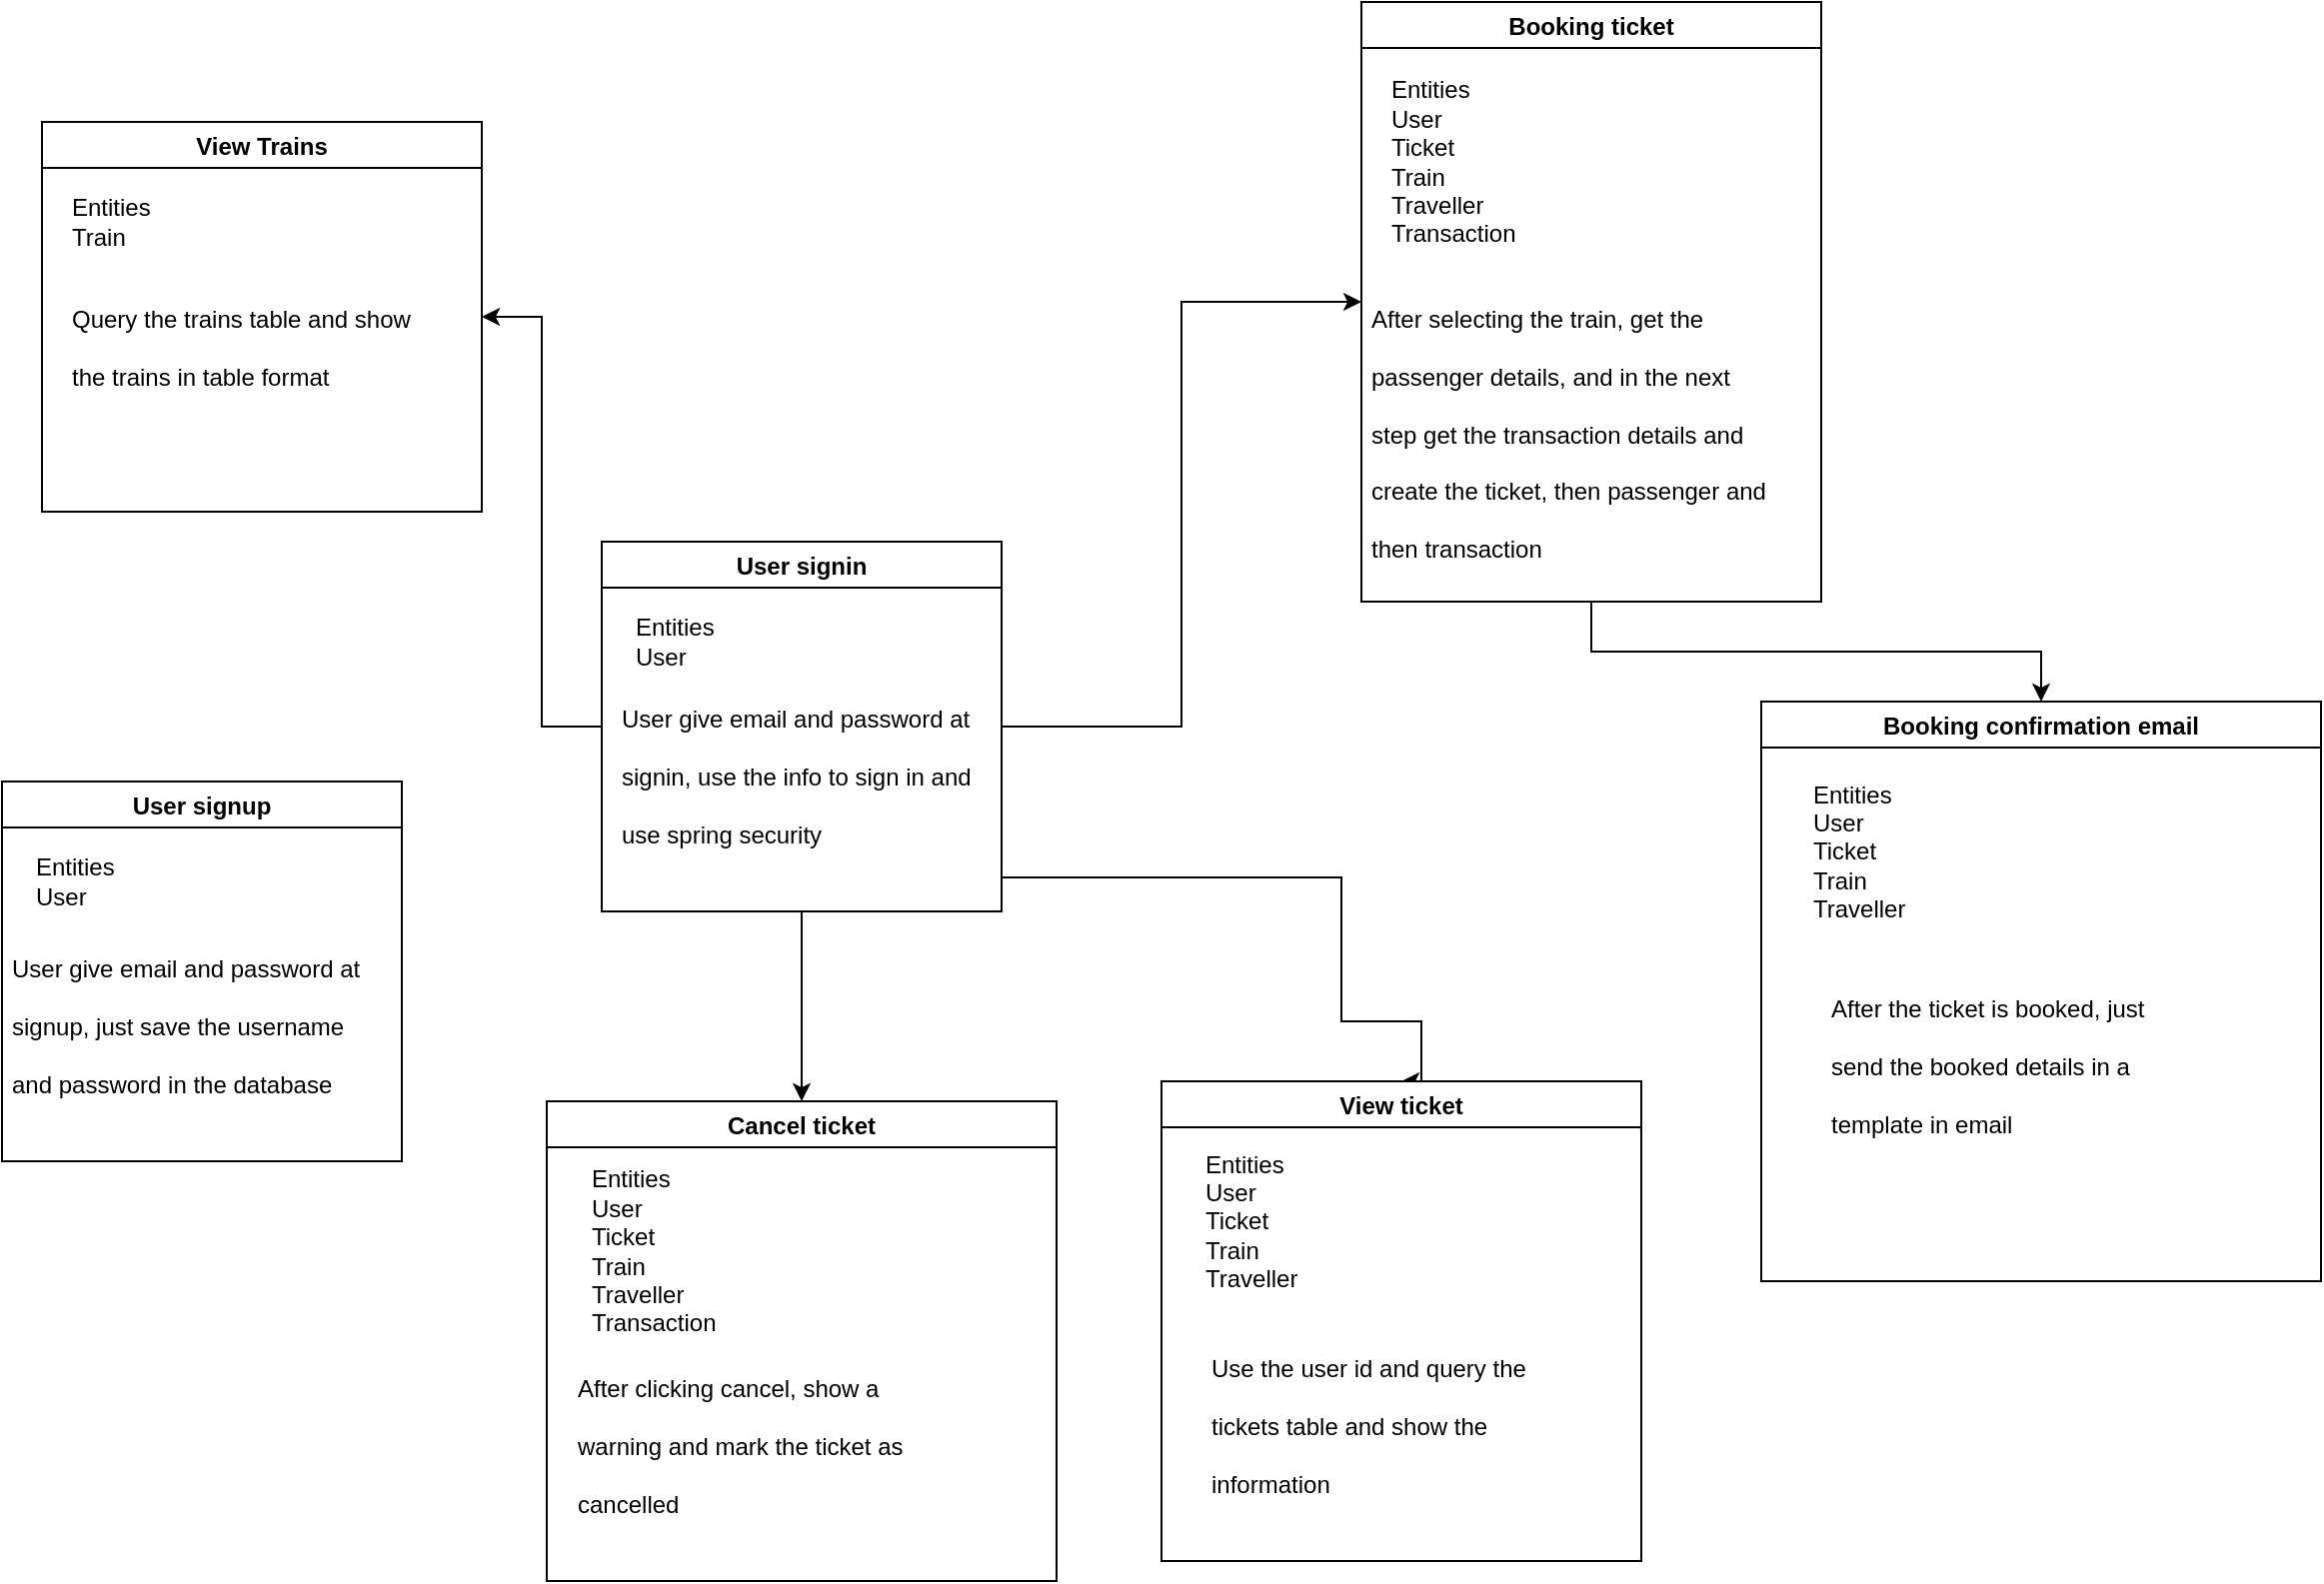 <mxfile version="14.6.6" type="device"><diagram id="C5RBs43oDa-KdzZeNtuy" name="Page-1"><mxGraphModel dx="1504" dy="1747" grid="1" gridSize="10" guides="1" tooltips="1" connect="1" arrows="1" fold="1" page="1" pageScale="1" pageWidth="827" pageHeight="1169" math="0" shadow="0"><root><mxCell id="WIyWlLk6GJQsqaUBKTNV-0"/><mxCell id="WIyWlLk6GJQsqaUBKTNV-1" parent="WIyWlLk6GJQsqaUBKTNV-0"/><mxCell id="3oKgW_HRDITlfDRdoU_o-11" value="User signup" style="swimlane;" vertex="1" parent="WIyWlLk6GJQsqaUBKTNV-1"><mxGeometry x="120" y="170" width="200" height="190" as="geometry"/></mxCell><mxCell id="3oKgW_HRDITlfDRdoU_o-12" value="Entities&lt;br&gt;User" style="text;html=1;align=left;verticalAlign=middle;resizable=0;points=[];autosize=1;strokeColor=none;" vertex="1" parent="3oKgW_HRDITlfDRdoU_o-11"><mxGeometry x="15" y="35" width="50" height="30" as="geometry"/></mxCell><mxCell id="3oKgW_HRDITlfDRdoU_o-36" value="&lt;h1&gt;&lt;span style=&quot;font-size: 12px ; font-weight: normal&quot;&gt;User give email and password at signup, just save the username and password in the database&lt;/span&gt;&lt;br&gt;&lt;/h1&gt;" style="text;html=1;strokeColor=none;fillColor=none;spacing=5;spacingTop=-20;whiteSpace=wrap;overflow=hidden;rounded=0;" vertex="1" parent="3oKgW_HRDITlfDRdoU_o-11"><mxGeometry y="70" width="190" height="120" as="geometry"/></mxCell><mxCell id="3oKgW_HRDITlfDRdoU_o-32" style="edgeStyle=orthogonalEdgeStyle;rounded=0;orthogonalLoop=1;jettySize=auto;html=1;entryX=0.5;entryY=0;entryDx=0;entryDy=0;" edge="1" parent="WIyWlLk6GJQsqaUBKTNV-1" source="3oKgW_HRDITlfDRdoU_o-13" target="3oKgW_HRDITlfDRdoU_o-21"><mxGeometry relative="1" as="geometry"/></mxCell><mxCell id="3oKgW_HRDITlfDRdoU_o-33" style="edgeStyle=orthogonalEdgeStyle;rounded=0;orthogonalLoop=1;jettySize=auto;html=1;entryX=0.5;entryY=0;entryDx=0;entryDy=0;" edge="1" parent="WIyWlLk6GJQsqaUBKTNV-1" source="3oKgW_HRDITlfDRdoU_o-13" target="3oKgW_HRDITlfDRdoU_o-19"><mxGeometry relative="1" as="geometry"><Array as="points"><mxPoint x="790" y="218"/><mxPoint x="790" y="290"/><mxPoint x="830" y="290"/></Array></mxGeometry></mxCell><mxCell id="3oKgW_HRDITlfDRdoU_o-41" style="edgeStyle=orthogonalEdgeStyle;rounded=0;orthogonalLoop=1;jettySize=auto;html=1;entryX=1;entryY=0.5;entryDx=0;entryDy=0;" edge="1" parent="WIyWlLk6GJQsqaUBKTNV-1" source="3oKgW_HRDITlfDRdoU_o-13" target="3oKgW_HRDITlfDRdoU_o-25"><mxGeometry relative="1" as="geometry"/></mxCell><mxCell id="3oKgW_HRDITlfDRdoU_o-43" style="edgeStyle=orthogonalEdgeStyle;rounded=0;orthogonalLoop=1;jettySize=auto;html=1;entryX=0;entryY=0.5;entryDx=0;entryDy=0;" edge="1" parent="WIyWlLk6GJQsqaUBKTNV-1" source="3oKgW_HRDITlfDRdoU_o-13" target="3oKgW_HRDITlfDRdoU_o-15"><mxGeometry relative="1" as="geometry"/></mxCell><mxCell id="3oKgW_HRDITlfDRdoU_o-13" value="User signin" style="swimlane;" vertex="1" parent="WIyWlLk6GJQsqaUBKTNV-1"><mxGeometry x="420" y="50" width="200" height="185" as="geometry"/></mxCell><mxCell id="3oKgW_HRDITlfDRdoU_o-14" value="Entities&lt;br&gt;User" style="text;html=1;align=left;verticalAlign=middle;resizable=0;points=[];autosize=1;strokeColor=none;" vertex="1" parent="3oKgW_HRDITlfDRdoU_o-13"><mxGeometry x="15" y="35" width="50" height="30" as="geometry"/></mxCell><mxCell id="3oKgW_HRDITlfDRdoU_o-37" value="&lt;h1&gt;&lt;span style=&quot;font-size: 12px ; font-weight: normal&quot;&gt;User give email and password at signin, use the info to sign in and use spring security&lt;/span&gt;&lt;br&gt;&lt;/h1&gt;" style="text;html=1;strokeColor=none;fillColor=none;spacing=5;spacingTop=-20;whiteSpace=wrap;overflow=hidden;rounded=0;" vertex="1" parent="3oKgW_HRDITlfDRdoU_o-13"><mxGeometry x="5" y="65" width="190" height="120" as="geometry"/></mxCell><mxCell id="3oKgW_HRDITlfDRdoU_o-31" style="edgeStyle=orthogonalEdgeStyle;rounded=0;orthogonalLoop=1;jettySize=auto;html=1;entryX=0.5;entryY=0;entryDx=0;entryDy=0;" edge="1" parent="WIyWlLk6GJQsqaUBKTNV-1" source="3oKgW_HRDITlfDRdoU_o-15" target="3oKgW_HRDITlfDRdoU_o-17"><mxGeometry relative="1" as="geometry"/></mxCell><mxCell id="3oKgW_HRDITlfDRdoU_o-15" value="Booking ticket" style="swimlane;" vertex="1" parent="WIyWlLk6GJQsqaUBKTNV-1"><mxGeometry x="800" y="-220" width="230" height="300" as="geometry"/></mxCell><mxCell id="3oKgW_HRDITlfDRdoU_o-23" value="&lt;span&gt;Entities&lt;/span&gt;&lt;br&gt;&lt;span&gt;User&lt;/span&gt;&lt;br&gt;&lt;div&gt;Ticket&lt;/div&gt;&lt;div&gt;Train&lt;/div&gt;&lt;div&gt;Traveller&lt;/div&gt;&lt;div&gt;Transaction&lt;/div&gt;" style="text;html=1;align=left;verticalAlign=middle;resizable=0;points=[];autosize=1;strokeColor=none;" vertex="1" parent="3oKgW_HRDITlfDRdoU_o-15"><mxGeometry x="13" y="35" width="80" height="90" as="geometry"/></mxCell><mxCell id="3oKgW_HRDITlfDRdoU_o-44" value="&lt;h1&gt;&lt;span style=&quot;font-size: 12px ; font-weight: normal&quot;&gt;After selecting the train, get the passenger details, and in the next step get the transaction details and create the ticket, then passenger and then transaction&lt;/span&gt;&lt;br&gt;&lt;/h1&gt;" style="text;html=1;strokeColor=none;fillColor=none;spacing=5;spacingTop=-20;whiteSpace=wrap;overflow=hidden;rounded=0;" vertex="1" parent="3oKgW_HRDITlfDRdoU_o-15"><mxGeometry y="135" width="210" height="165" as="geometry"/></mxCell><mxCell id="3oKgW_HRDITlfDRdoU_o-17" value="Booking confirmation email" style="swimlane;" vertex="1" parent="WIyWlLk6GJQsqaUBKTNV-1"><mxGeometry x="1000" y="130" width="280" height="290" as="geometry"/></mxCell><mxCell id="3oKgW_HRDITlfDRdoU_o-18" value="Entities&lt;br&gt;User&lt;br&gt;&lt;div&gt;&lt;span&gt;Ticket&lt;/span&gt;&lt;/div&gt;&lt;div&gt;&lt;span&gt;Train&lt;br&gt;Traveller&lt;/span&gt;&lt;/div&gt;" style="text;html=1;align=left;verticalAlign=middle;resizable=0;points=[];autosize=1;strokeColor=none;" vertex="1" parent="3oKgW_HRDITlfDRdoU_o-17"><mxGeometry x="24" y="40" width="60" height="70" as="geometry"/></mxCell><mxCell id="3oKgW_HRDITlfDRdoU_o-45" value="&lt;h1&gt;&lt;span style=&quot;font-size: 12px ; font-weight: normal&quot;&gt;After the ticket is booked, just send the booked details in a template in email&lt;/span&gt;&lt;br&gt;&lt;/h1&gt;" style="text;html=1;strokeColor=none;fillColor=none;spacing=5;spacingTop=-20;whiteSpace=wrap;overflow=hidden;rounded=0;" vertex="1" parent="3oKgW_HRDITlfDRdoU_o-17"><mxGeometry x="30" y="130" width="190" height="120" as="geometry"/></mxCell><mxCell id="3oKgW_HRDITlfDRdoU_o-19" value="View ticket" style="swimlane;" vertex="1" parent="WIyWlLk6GJQsqaUBKTNV-1"><mxGeometry x="700" y="320" width="240" height="240" as="geometry"/></mxCell><mxCell id="3oKgW_HRDITlfDRdoU_o-20" value="Entities&lt;br&gt;User&lt;br&gt;&lt;div&gt;&lt;span&gt;Ticket&lt;/span&gt;&lt;/div&gt;&lt;div&gt;&lt;span&gt;Train&lt;br&gt;Traveller&lt;/span&gt;&lt;/div&gt;" style="text;html=1;align=left;verticalAlign=middle;resizable=0;points=[];autosize=1;strokeColor=none;" vertex="1" parent="3oKgW_HRDITlfDRdoU_o-19"><mxGeometry x="20" y="35" width="60" height="70" as="geometry"/></mxCell><mxCell id="3oKgW_HRDITlfDRdoU_o-40" value="&lt;h1&gt;&lt;span style=&quot;font-size: 12px ; font-weight: normal&quot;&gt;Use the user id and query the tickets table and show the information&lt;/span&gt;&lt;br&gt;&lt;/h1&gt;" style="text;html=1;strokeColor=none;fillColor=none;spacing=5;spacingTop=-20;whiteSpace=wrap;overflow=hidden;rounded=0;" vertex="1" parent="3oKgW_HRDITlfDRdoU_o-19"><mxGeometry x="20" y="120" width="190" height="120" as="geometry"/></mxCell><mxCell id="3oKgW_HRDITlfDRdoU_o-21" value="Cancel ticket" style="swimlane;startSize=23;" vertex="1" parent="WIyWlLk6GJQsqaUBKTNV-1"><mxGeometry x="392.5" y="330" width="255" height="240" as="geometry"/></mxCell><mxCell id="3oKgW_HRDITlfDRdoU_o-22" value="Entities&lt;br&gt;User&lt;br&gt;&lt;div&gt;&lt;span&gt;Ticket&lt;/span&gt;&lt;/div&gt;&lt;div&gt;&lt;span&gt;Train&lt;br&gt;Traveller&lt;br&gt;Transaction&lt;/span&gt;&lt;/div&gt;" style="text;html=1;align=left;verticalAlign=middle;resizable=0;points=[];autosize=1;strokeColor=none;" vertex="1" parent="3oKgW_HRDITlfDRdoU_o-21"><mxGeometry x="20" y="30" width="80" height="90" as="geometry"/></mxCell><mxCell id="3oKgW_HRDITlfDRdoU_o-39" value="&lt;h1&gt;&lt;span style=&quot;font-size: 12px ; font-weight: normal&quot;&gt;After clicking cancel, show a warning and mark the ticket as cancelled&lt;/span&gt;&lt;br&gt;&lt;/h1&gt;" style="text;html=1;strokeColor=none;fillColor=none;spacing=5;spacingTop=-20;whiteSpace=wrap;overflow=hidden;rounded=0;" vertex="1" parent="3oKgW_HRDITlfDRdoU_o-21"><mxGeometry x="10" y="120" width="190" height="120" as="geometry"/></mxCell><mxCell id="3oKgW_HRDITlfDRdoU_o-25" value="View Trains" style="swimlane;" vertex="1" parent="WIyWlLk6GJQsqaUBKTNV-1"><mxGeometry x="140" y="-160" width="220" height="195" as="geometry"/></mxCell><mxCell id="3oKgW_HRDITlfDRdoU_o-26" value="&lt;span&gt;Entities&lt;/span&gt;&lt;br&gt;&lt;span&gt;Train&lt;br&gt;&lt;/span&gt;" style="text;html=1;align=left;verticalAlign=middle;resizable=0;points=[];autosize=1;strokeColor=none;" vertex="1" parent="3oKgW_HRDITlfDRdoU_o-25"><mxGeometry x="13" y="35" width="50" height="30" as="geometry"/></mxCell><mxCell id="3oKgW_HRDITlfDRdoU_o-38" value="&lt;h1&gt;&lt;span style=&quot;font-size: 12px ; font-weight: normal&quot;&gt;Query the trains table and show the trains in table format&lt;/span&gt;&lt;br&gt;&lt;/h1&gt;" style="text;html=1;strokeColor=none;fillColor=none;spacing=5;spacingTop=-20;whiteSpace=wrap;overflow=hidden;rounded=0;" vertex="1" parent="3oKgW_HRDITlfDRdoU_o-25"><mxGeometry x="10" y="75" width="190" height="85" as="geometry"/></mxCell></root></mxGraphModel></diagram></mxfile>